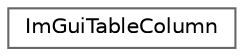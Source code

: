 digraph "Graphical Class Hierarchy"
{
 // LATEX_PDF_SIZE
  bgcolor="transparent";
  edge [fontname=Helvetica,fontsize=10,labelfontname=Helvetica,labelfontsize=10];
  node [fontname=Helvetica,fontsize=10,shape=box,height=0.2,width=0.4];
  rankdir="LR";
  Node0 [label="ImGuiTableColumn",height=0.2,width=0.4,color="grey40", fillcolor="white", style="filled",URL="$struct_im_gui_table_column.html",tooltip=" "];
}
